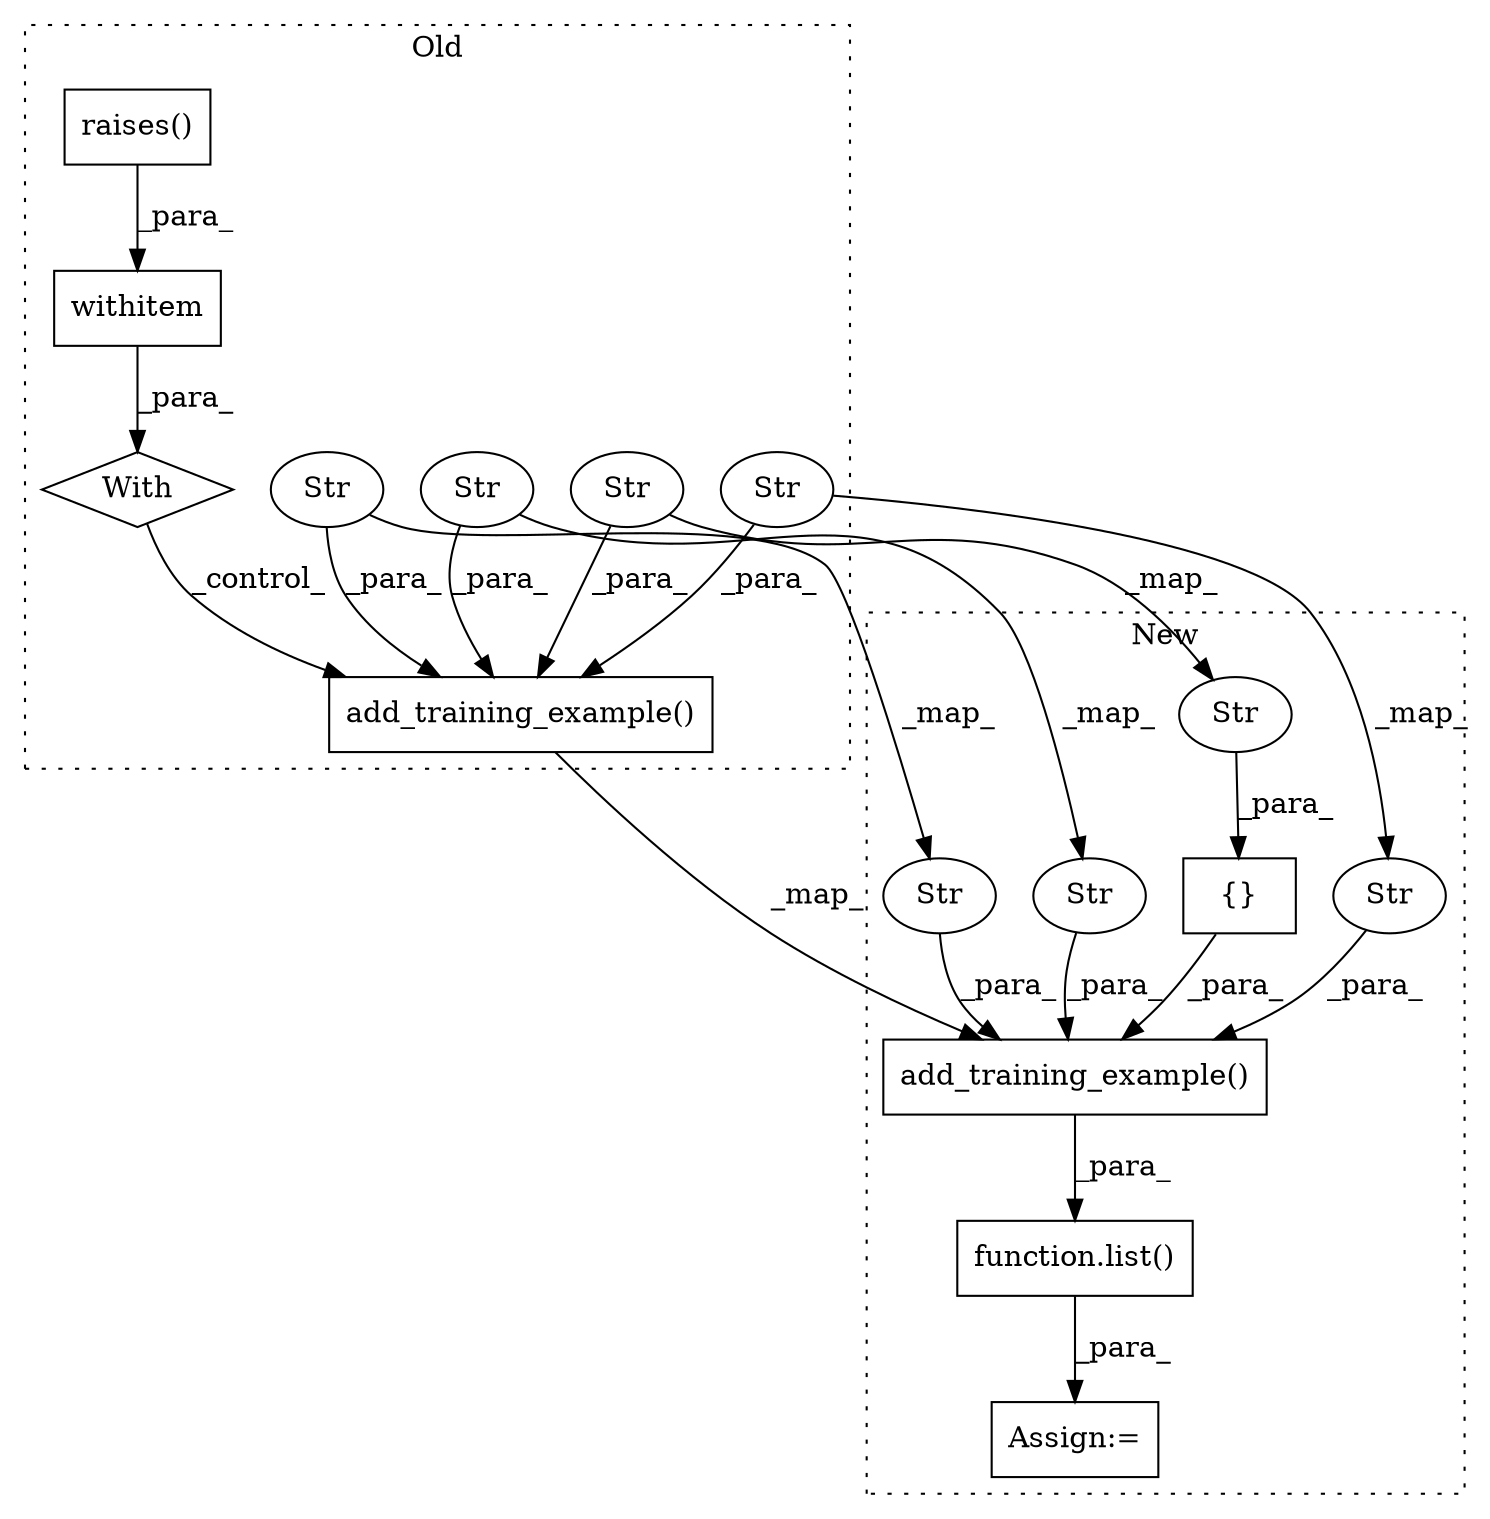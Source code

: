 digraph G {
subgraph cluster0 {
1 [label="raises()" a="75" s="5537,5560" l="14,1" shape="box"];
3 [label="withitem" a="49" s="5537" l="6" shape="box"];
5 [label="add_training_example()" a="75" s="5575,5643" l="31,1" shape="box"];
7 [label="Str" a="66" s="5633" l="10" shape="ellipse"];
9 [label="Str" a="66" s="5624" l="7" shape="ellipse"];
12 [label="Str" a="66" s="5612" l="10" shape="ellipse"];
13 [label="With" a="39" s="5532,5543" l="5,32" shape="diamond"];
16 [label="Str" a="66" s="5606" l="4" shape="ellipse"];
label = "Old";
style="dotted";
}
subgraph cluster1 {
2 [label="function.list()" a="75" s="5488,5564" l="5,1" shape="box"];
4 [label="{}" a="59" s="5524,5529" l="1,0" shape="box"];
6 [label="add_training_example()" a="75" s="5493,5563" l="31,1" shape="box"];
8 [label="Str" a="66" s="5553" l="10" shape="ellipse"];
10 [label="Str" a="66" s="5544" l="7" shape="ellipse"];
11 [label="Str" a="66" s="5532" l="10" shape="ellipse"];
14 [label="Assign:=" a="68" s="5485" l="3" shape="box"];
15 [label="Str" a="66" s="5525" l="4" shape="ellipse"];
label = "New";
style="dotted";
}
1 -> 3 [label="_para_"];
2 -> 14 [label="_para_"];
3 -> 13 [label="_para_"];
4 -> 6 [label="_para_"];
5 -> 6 [label="_map_"];
6 -> 2 [label="_para_"];
7 -> 8 [label="_map_"];
7 -> 5 [label="_para_"];
8 -> 6 [label="_para_"];
9 -> 10 [label="_map_"];
9 -> 5 [label="_para_"];
10 -> 6 [label="_para_"];
11 -> 6 [label="_para_"];
12 -> 11 [label="_map_"];
12 -> 5 [label="_para_"];
13 -> 5 [label="_control_"];
15 -> 4 [label="_para_"];
16 -> 15 [label="_map_"];
16 -> 5 [label="_para_"];
}